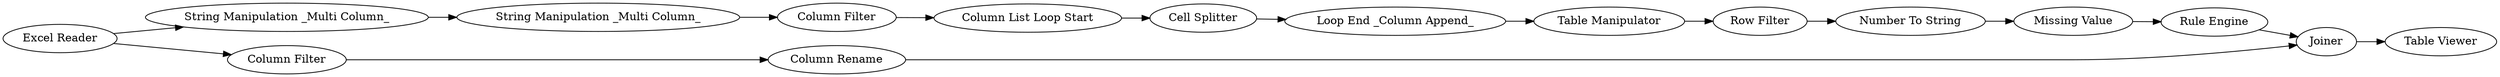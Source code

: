 digraph {
	46 -> 47
	48 -> 50
	10 -> 9
	1 -> 2
	51 -> 49
	9 -> 46
	3 -> 8
	40 -> 52
	1 -> 38
	52 -> 53
	8 -> 10
	50 -> 51
	47 -> 48
	49 -> 52
	2 -> 3
	38 -> 40
	48 [label="Row Filter"]
	50 [label="Number To String"]
	1 [label="Excel Reader"]
	49 [label="Rule Engine"]
	53 [label="Table Viewer"]
	9 [label="Cell Splitter"]
	51 [label="Missing Value"]
	46 [label="Loop End _Column Append_"]
	2 [label="String Manipulation _Multi Column_"]
	47 [label="Table Manipulator"]
	8 [label="Column Filter"]
	40 [label="Column Rename"]
	52 [label=Joiner]
	3 [label="String Manipulation _Multi Column_"]
	38 [label="Column Filter"]
	10 [label="Column List Loop Start"]
	rankdir=LR
}

